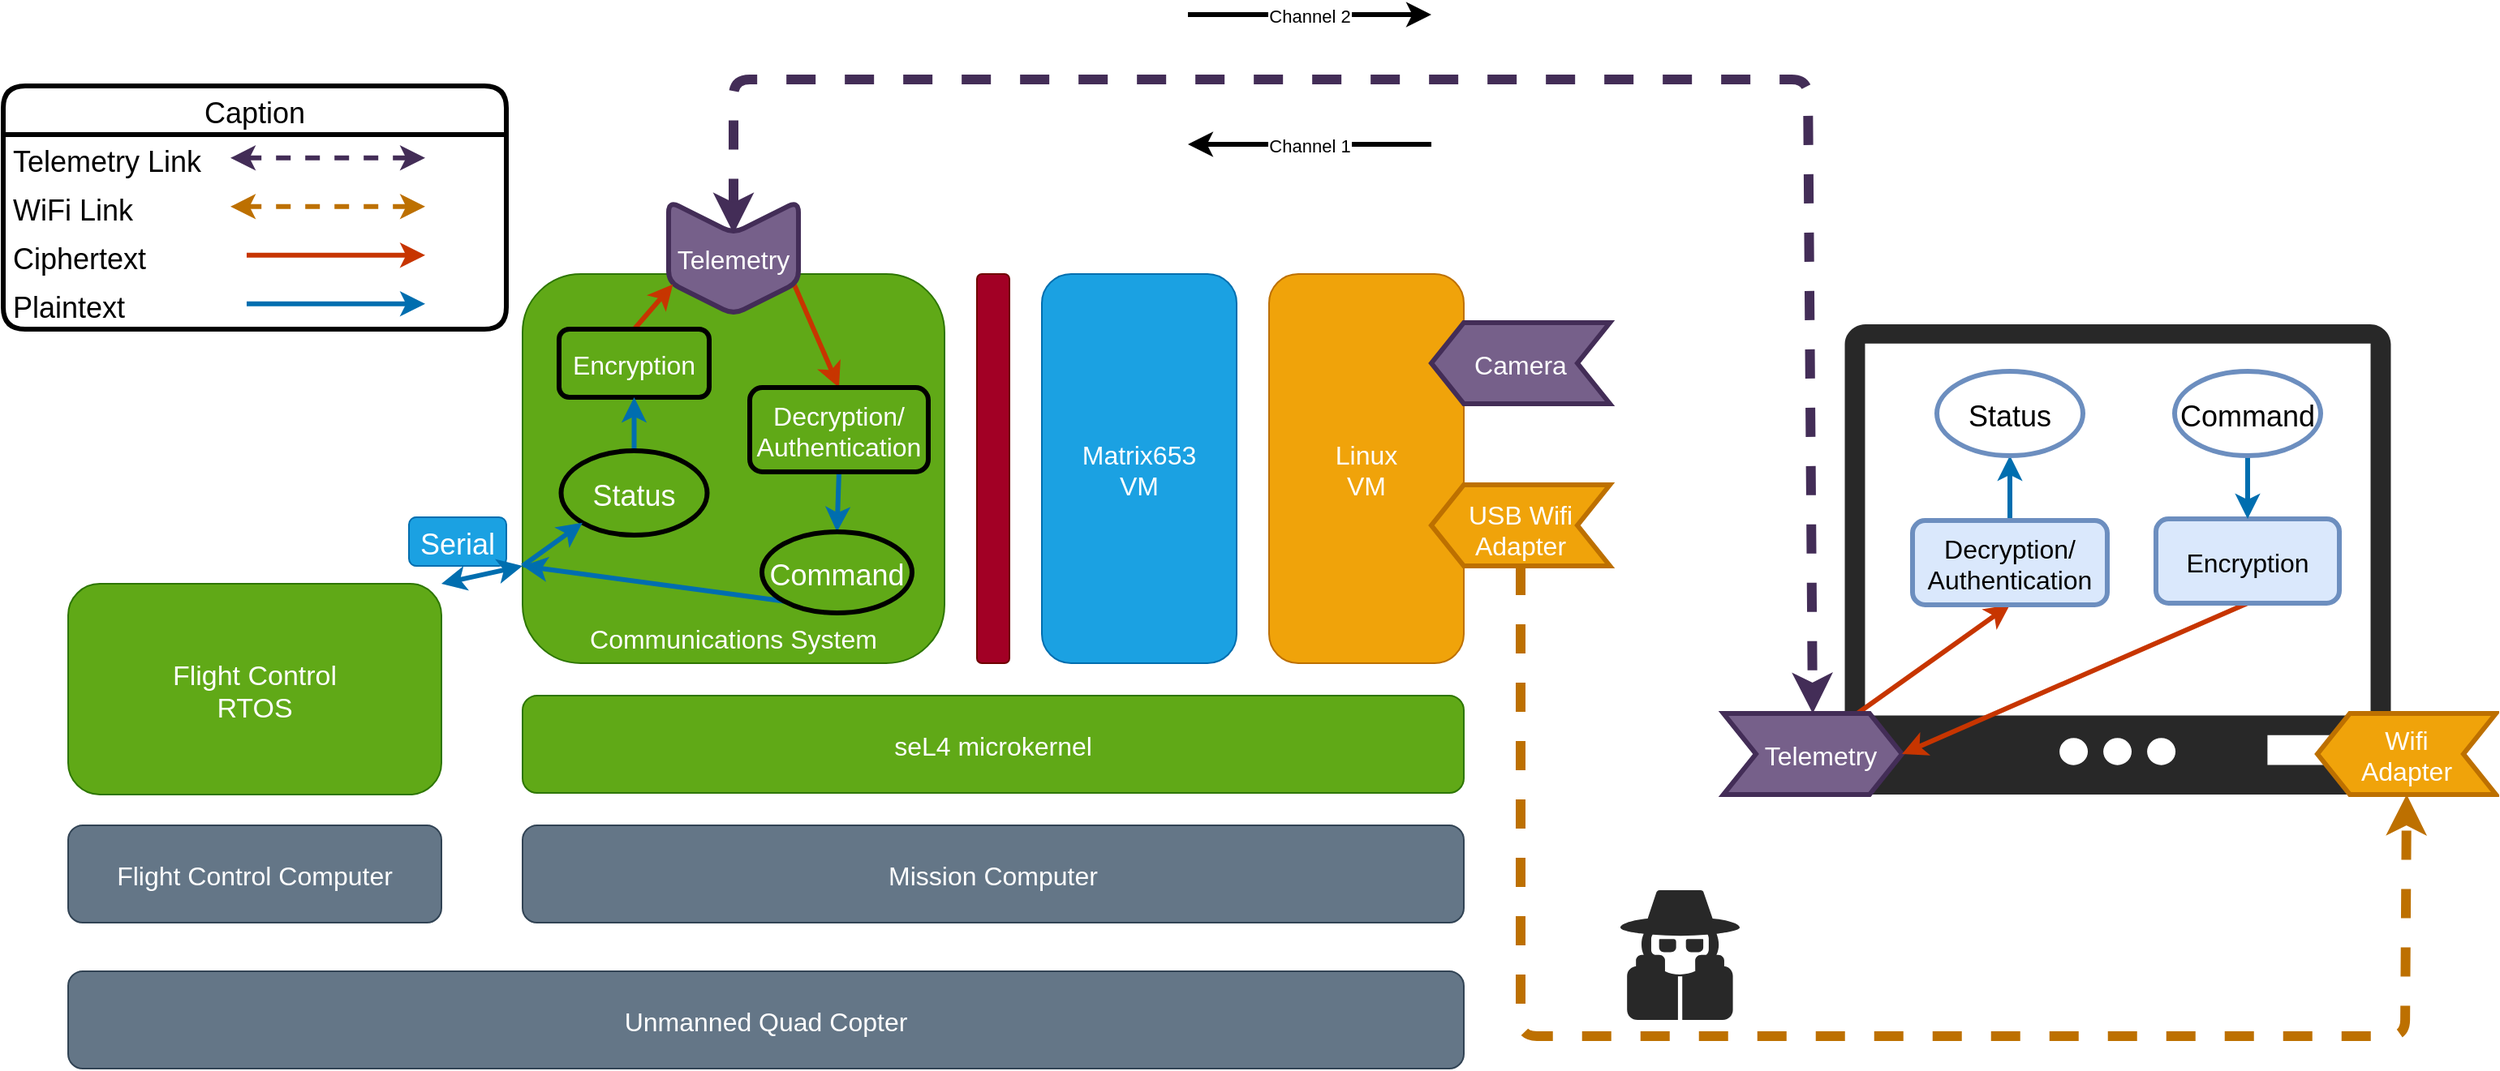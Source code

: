 <mxfile>
    <diagram id="E4ksEo9JBggvoTbmlbK2" name="Page-1">
        <mxGraphModel dx="1276" dy="851" grid="1" gridSize="10" guides="1" tooltips="1" connect="1" arrows="1" fold="1" page="1" pageScale="1" pageWidth="1600" pageHeight="900" math="0" shadow="0">
            <root>
                <mxCell id="0"/>
                <mxCell id="1" parent="0"/>
                <mxCell id="193" value="" style="verticalLabelPosition=bottom;sketch=0;html=1;fillColor=#282828;strokeColor=none;verticalAlign=top;pointerEvents=1;align=center;shape=mxgraph.cisco_safe.iot_things_icons.icon28;" parent="1" vertex="1">
                    <mxGeometry x="1137" y="231" width="413" height="290" as="geometry"/>
                </mxCell>
                <mxCell id="143" value="Serial" style="text;strokeColor=#006EAF;fillColor=#1ba1e2;align=center;verticalAlign=middle;rounded=1;fontSize=18;fontColor=#ffffff;glass=0;" parent="1" vertex="1">
                    <mxGeometry x="290" y="350" width="60" height="30" as="geometry"/>
                </mxCell>
                <mxCell id="2" value="Flight Control Computer" style="rounded=1;fillColor=#647687;fontColor=#ffffff;strokeColor=#314354;fontSize=16;" parent="1" vertex="1">
                    <mxGeometry x="80" y="540" width="230" height="60" as="geometry"/>
                </mxCell>
                <mxCell id="3" value="Mission Computer" style="rounded=1;fillColor=#647687;fontColor=#ffffff;strokeColor=#314354;fontSize=16;" parent="1" vertex="1">
                    <mxGeometry x="360" y="540" width="580" height="60" as="geometry"/>
                </mxCell>
                <mxCell id="5" value="seL4 microkernel" style="rounded=1;fillColor=#60a917;fontColor=#ffffff;strokeColor=#2D7600;fontSize=16;" parent="1" vertex="1">
                    <mxGeometry x="360" y="460" width="580" height="60" as="geometry"/>
                </mxCell>
                <mxCell id="6" value="Flight Control&#10;RTOS" style="rounded=1;fillColor=#60a917;fontColor=#ffffff;strokeColor=#2D7600;fontSize=17;" parent="1" vertex="1">
                    <mxGeometry x="80" y="391" width="230" height="130" as="geometry"/>
                </mxCell>
                <mxCell id="7" value="" style="rounded=1;fillColor=#60a917;fontColor=#ffffff;strokeColor=#2D7600;" parent="1" vertex="1">
                    <mxGeometry x="360" y="200" width="260" height="240" as="geometry"/>
                </mxCell>
                <mxCell id="10" value="" style="rounded=1;fontSize=16;fillColor=#a20025;fontColor=#ffffff;strokeColor=#6F0000;" parent="1" vertex="1">
                    <mxGeometry x="640" y="200" width="20" height="240" as="geometry"/>
                </mxCell>
                <mxCell id="11" value="Linux&#10;VM" style="rounded=1;fillColor=#f0a30a;fontColor=#FFFFFF;strokeColor=#BD7000;fontSize=16;" parent="1" vertex="1">
                    <mxGeometry x="820" y="200" width="120" height="240" as="geometry"/>
                </mxCell>
                <mxCell id="93" value="Matrix653&#10;VM" style="rounded=1;fillColor=#1ba1e2;fontColor=#ffffff;strokeColor=#006EAF;fontSize=16;" parent="1" vertex="1">
                    <mxGeometry x="680" y="200" width="120" height="240" as="geometry"/>
                </mxCell>
                <mxCell id="158" value="" style="edgeStyle=none;exitX=0.75;exitY=0;exitDx=0;exitDy=0;entryX=0.5;entryY=0;entryDx=0;entryDy=0;strokeWidth=3;fontSize=18;fontColor=#FFFFFF;fillColor=#fa6800;strokeColor=#C73500;" parent="1" source="100" target="141" edge="1">
                    <mxGeometry relative="1" as="geometry"/>
                </mxCell>
                <mxCell id="100" value="" style="shape=step;perimeter=stepPerimeter;fixedSize=1;rounded=1;strokeColor=#432D57;strokeWidth=3;fontSize=16;fontColor=#ffffff;rotation=90;fillColor=#76608a;arcSize=14;" parent="1" vertex="1">
                    <mxGeometry x="455" y="150" width="70" height="80" as="geometry"/>
                </mxCell>
                <mxCell id="102" value="Telemetry" style="text;strokeColor=none;fillColor=none;align=center;verticalAlign=middle;rounded=0;strokeWidth=3;fontSize=16;fontColor=#FFFFFF;" parent="1" vertex="1">
                    <mxGeometry x="460" y="175" width="60" height="30" as="geometry"/>
                </mxCell>
                <mxCell id="172" value="" style="edgeStyle=none;exitX=0.75;exitY=0;exitDx=0;exitDy=0;entryX=0.5;entryY=1;entryDx=0;entryDy=0;strokeWidth=3;fontSize=18;fontColor=#000000;fillColor=#fa6800;strokeColor=#C73500;" parent="1" source="107" target="171" edge="1">
                    <mxGeometry relative="1" as="geometry"/>
                </mxCell>
                <mxCell id="107" value="" style="shape=step;perimeter=stepPerimeter;fixedSize=1;rounded=0;strokeColor=#432D57;strokeWidth=3;fontSize=16;fontColor=#ffffff;fillColor=#76608a;" parent="1" vertex="1">
                    <mxGeometry x="1100" y="471" width="110" height="50" as="geometry"/>
                </mxCell>
                <mxCell id="110" value="Telemetry" style="text;strokeColor=none;fillColor=none;align=center;verticalAlign=middle;rounded=0;strokeWidth=3;fontSize=16;fontColor=#FFFFFF;" parent="1" vertex="1">
                    <mxGeometry x="1130" y="481" width="60" height="30" as="geometry"/>
                </mxCell>
                <mxCell id="173" value="" style="edgeStyle=none;exitX=0.5;exitY=1;exitDx=0;exitDy=0;entryX=1;entryY=0.5;entryDx=0;entryDy=0;strokeWidth=3;fontSize=18;fontColor=#000000;fillColor=#fa6800;strokeColor=#C73500;" parent="1" source="119" target="107" edge="1">
                    <mxGeometry relative="1" as="geometry"/>
                </mxCell>
                <mxCell id="119" value="Encryption" style="rounded=1;strokeColor=#6c8ebf;strokeWidth=3;fontSize=16;fillColor=#dae8fc;fontColor=#000000;" parent="1" vertex="1">
                    <mxGeometry x="1366.5" y="351" width="113" height="52" as="geometry"/>
                </mxCell>
                <mxCell id="125" value="" style="shape=step;perimeter=stepPerimeter;fixedSize=1;rounded=0;strokeColor=#432D57;strokeWidth=3;fontSize=16;fontColor=#ffffff;rotation=-180;fillColor=#76608a;" parent="1" vertex="1">
                    <mxGeometry x="920" y="230" width="110" height="50" as="geometry"/>
                </mxCell>
                <mxCell id="126" value="Camera" style="text;strokeColor=none;fillColor=none;align=center;verticalAlign=middle;rounded=0;strokeWidth=3;fontSize=16;fontColor=#FFFFFF;" parent="1" vertex="1">
                    <mxGeometry x="945" y="240" width="60" height="30" as="geometry"/>
                </mxCell>
                <mxCell id="131" value="" style="edgeStyle=none;exitX=0.5;exitY=0;exitDx=0;exitDy=0;entryX=0.5;entryY=0;entryDx=0;entryDy=0;strokeWidth=6;fontSize=16;fontColor=#FFFFFF;dashed=1;fillColor=#f0a30a;strokeColor=#BD7000;" parent="1" source="127" target="129" edge="1">
                    <mxGeometry relative="1" as="geometry">
                        <Array as="points">
                            <mxPoint x="975" y="670"/>
                            <mxPoint x="1520" y="670"/>
                        </Array>
                    </mxGeometry>
                </mxCell>
                <mxCell id="127" value="" style="shape=step;perimeter=stepPerimeter;fixedSize=1;rounded=0;strokeColor=#BD7000;strokeWidth=3;fontSize=16;fontColor=#000000;rotation=-180;fillColor=#f0a30a;" parent="1" vertex="1">
                    <mxGeometry x="920" y="330" width="110" height="50" as="geometry"/>
                </mxCell>
                <mxCell id="128" value="USB Wifi&#10;Adapter" style="text;strokeColor=none;fillColor=none;align=center;verticalAlign=middle;rounded=0;strokeWidth=3;fontSize=16;fontColor=#FFFFFF;" parent="1" vertex="1">
                    <mxGeometry x="937.5" y="342" width="75" height="30" as="geometry"/>
                </mxCell>
                <mxCell id="129" value="" style="shape=step;perimeter=stepPerimeter;fixedSize=1;rounded=0;strokeColor=#BD7000;strokeWidth=3;fontSize=16;fontColor=#000000;rotation=-180;fillColor=#f0a30a;" parent="1" vertex="1">
                    <mxGeometry x="1466" y="471" width="110" height="50" as="geometry"/>
                </mxCell>
                <mxCell id="130" value="Wifi&#10;Adapter" style="text;strokeColor=none;fillColor=none;align=center;verticalAlign=middle;rounded=0;strokeWidth=3;fontSize=16;fontColor=#FFFFFF;" parent="1" vertex="1">
                    <mxGeometry x="1491" y="481" width="60" height="30" as="geometry"/>
                </mxCell>
                <mxCell id="134" value="Unmanned Quad Copter" style="rounded=1;fillColor=#647687;fontColor=#ffffff;strokeColor=#314354;fontSize=16;" parent="1" vertex="1">
                    <mxGeometry x="80" y="630" width="860" height="60" as="geometry"/>
                </mxCell>
                <mxCell id="138" value="Communications System" style="text;strokeColor=none;fillColor=none;align=center;verticalAlign=middle;rounded=0;labelBackgroundColor=none;strokeWidth=3;fontSize=16;fontColor=#FFFFFF;" parent="1" vertex="1">
                    <mxGeometry x="380" y="409" width="220" height="30" as="geometry"/>
                </mxCell>
                <mxCell id="139" value="" style="endArrow=classic;startArrow=classic;fontColor=#FFFFFF;strokeWidth=6;dashed=1;exitX=0.5;exitY=0;exitDx=0;exitDy=0;entryX=0.5;entryY=0;entryDx=0;entryDy=0;fillColor=#76608a;strokeColor=#432D57;" parent="1" source="102" target="107" edge="1">
                    <mxGeometry width="50" height="50" relative="1" as="geometry">
                        <mxPoint x="800" y="120" as="sourcePoint"/>
                        <mxPoint x="850" y="70" as="targetPoint"/>
                        <Array as="points">
                            <mxPoint x="490" y="80"/>
                            <mxPoint x="1152" y="80"/>
                        </Array>
                    </mxGeometry>
                </mxCell>
                <mxCell id="157" value="" style="edgeStyle=none;exitX=0.5;exitY=0;exitDx=0;exitDy=0;entryX=0.75;entryY=1;entryDx=0;entryDy=0;strokeWidth=3;fontSize=18;fontColor=#FFFFFF;fillColor=#fa6800;strokeColor=#C73500;" parent="1" source="140" target="100" edge="1">
                    <mxGeometry relative="1" as="geometry"/>
                </mxCell>
                <mxCell id="140" value="Encryption" style="rounded=1;fontSize=16;fillColor=#60a917;fontColor=#ffffff;strokeColor=#000000;strokeWidth=3;" parent="1" vertex="1">
                    <mxGeometry x="382.5" y="234" width="92.5" height="42" as="geometry"/>
                </mxCell>
                <mxCell id="159" value="" style="edgeStyle=none;exitX=0.5;exitY=1;exitDx=0;exitDy=0;entryX=0.5;entryY=0;entryDx=0;entryDy=0;strokeWidth=3;fontSize=18;fontColor=#FFFFFF;fillColor=#1ba1e2;strokeColor=#006EAF;" parent="1" source="141" target="146" edge="1">
                    <mxGeometry relative="1" as="geometry"/>
                </mxCell>
                <mxCell id="141" value="Decryption/&#10;Authentication" style="rounded=1;fontSize=16;fillColor=#60a917;fontColor=#ffffff;strokeColor=#000000;strokeWidth=3;" parent="1" vertex="1">
                    <mxGeometry x="500" y="270" width="110" height="52" as="geometry"/>
                </mxCell>
                <mxCell id="142" value="" style="endArrow=classic;startArrow=classic;strokeWidth=3;fontSize=18;fontColor=#FFFFFF;exitX=1;exitY=0;exitDx=0;exitDy=0;fillColor=#1ba1e2;strokeColor=#006EAF;" parent="1" source="6" edge="1">
                    <mxGeometry width="50" height="50" relative="1" as="geometry">
                        <mxPoint x="320" y="422" as="sourcePoint"/>
                        <mxPoint x="360" y="380" as="targetPoint"/>
                    </mxGeometry>
                </mxCell>
                <mxCell id="152" value="" style="edgeStyle=none;exitX=0;exitY=1;exitDx=0;exitDy=0;entryX=0;entryY=0.75;entryDx=0;entryDy=0;strokeWidth=3;fontSize=18;fontColor=#FFFFFF;fillColor=#1ba1e2;strokeColor=#006EAF;" parent="1" source="146" target="7" edge="1">
                    <mxGeometry relative="1" as="geometry"/>
                </mxCell>
                <mxCell id="146" value="Command" style="ellipse;rounded=1;glass=0;fontSize=18;fontColor=#FFFFFF;fillColor=none;strokeWidth=3;strokeColor=#000000;" parent="1" vertex="1">
                    <mxGeometry x="507.5" y="359" width="92.5" height="50" as="geometry"/>
                </mxCell>
                <mxCell id="156" value="" style="edgeStyle=none;exitX=0.5;exitY=0;exitDx=0;exitDy=0;entryX=0.5;entryY=1;entryDx=0;entryDy=0;strokeWidth=3;fontSize=18;fontColor=#FFFFFF;fillColor=#1ba1e2;strokeColor=#006EAF;" parent="1" source="147" target="140" edge="1">
                    <mxGeometry relative="1" as="geometry"/>
                </mxCell>
                <mxCell id="147" value="Status" style="ellipse;rounded=1;glass=0;fontSize=18;fontColor=#FFFFFF;fillColor=none;strokeWidth=3;strokeColor=#000000;" parent="1" vertex="1">
                    <mxGeometry x="383.75" y="309" width="90" height="52" as="geometry"/>
                </mxCell>
                <mxCell id="151" value="" style="edgeStyle=none;exitX=0;exitY=0.75;exitDx=0;exitDy=0;entryX=0;entryY=1;entryDx=0;entryDy=0;strokeWidth=3;fontSize=18;fontColor=#FFFFFF;fillColor=#1ba1e2;strokeColor=#006EAF;" parent="1" source="7" target="147" edge="1">
                    <mxGeometry relative="1" as="geometry"/>
                </mxCell>
                <mxCell id="160" value="Caption" style="swimlane;fontStyle=0;childLayout=stackLayout;horizontal=1;startSize=30;horizontalStack=0;resizeParent=1;resizeParentMax=0;resizeLast=0;collapsible=1;marginBottom=0;rounded=1;glass=0;strokeColor=#000000;strokeWidth=3;fontSize=18;fontColor=#000000;fillColor=none;" parent="1" vertex="1">
                    <mxGeometry x="40" y="84" width="310" height="150" as="geometry"/>
                </mxCell>
                <mxCell id="161" value="Telemetry Link" style="text;strokeColor=none;fillColor=none;align=left;verticalAlign=middle;spacingLeft=4;spacingRight=4;overflow=hidden;points=[[0,0.5],[1,0.5]];portConstraint=eastwest;rotatable=0;rounded=1;glass=0;strokeWidth=3;fontSize=18;fontColor=#000000;" parent="160" vertex="1">
                    <mxGeometry y="30" width="310" height="30" as="geometry"/>
                </mxCell>
                <mxCell id="164" value="" style="endArrow=classic;startArrow=classic;strokeWidth=3;fontSize=18;fontColor=#FFFFFF;dashed=1;fillColor=#76608a;strokeColor=#432D57;" parent="160" edge="1">
                    <mxGeometry width="50" height="50" relative="1" as="geometry">
                        <mxPoint x="140" y="44.41" as="sourcePoint"/>
                        <mxPoint x="260" y="44.41" as="targetPoint"/>
                    </mxGeometry>
                </mxCell>
                <mxCell id="162" value="WiFi Link" style="text;strokeColor=none;fillColor=none;align=left;verticalAlign=middle;spacingLeft=4;spacingRight=4;overflow=hidden;points=[[0,0.5],[1,0.5]];portConstraint=eastwest;rotatable=0;rounded=1;glass=0;strokeWidth=3;fontSize=18;fontColor=#000000;" parent="160" vertex="1">
                    <mxGeometry y="60" width="310" height="30" as="geometry"/>
                </mxCell>
                <mxCell id="170" value="" style="endArrow=classic;startArrow=classic;strokeWidth=3;fontSize=18;fontColor=#FFFFFF;dashed=1;fillColor=#f0a30a;strokeColor=#BD7000;" parent="160" edge="1">
                    <mxGeometry width="50" height="50" relative="1" as="geometry">
                        <mxPoint x="140" y="74.41" as="sourcePoint"/>
                        <mxPoint x="260" y="74.41" as="targetPoint"/>
                    </mxGeometry>
                </mxCell>
                <mxCell id="163" value="Ciphertext" style="text;strokeColor=none;fillColor=none;align=left;verticalAlign=middle;spacingLeft=4;spacingRight=4;overflow=hidden;points=[[0,0.5],[1,0.5]];portConstraint=eastwest;rotatable=0;rounded=1;glass=0;strokeWidth=3;fontSize=18;fontColor=#000000;" parent="160" vertex="1">
                    <mxGeometry y="90" width="310" height="30" as="geometry"/>
                </mxCell>
                <mxCell id="179" value="Plaintext" style="text;strokeColor=none;fillColor=none;align=left;verticalAlign=middle;spacingLeft=4;spacingRight=4;overflow=hidden;points=[[0,0.5],[1,0.5]];portConstraint=eastwest;rotatable=0;rounded=1;glass=0;strokeWidth=3;fontSize=18;fontColor=#000000;" parent="160" vertex="1">
                    <mxGeometry y="120" width="310" height="30" as="geometry"/>
                </mxCell>
                <mxCell id="169" value="" style="endArrow=classic;strokeWidth=3;fontSize=18;fontColor=#FFFFFF;fillColor=#fa6800;strokeColor=#C73500;" parent="160" edge="1">
                    <mxGeometry width="50" height="50" relative="1" as="geometry">
                        <mxPoint x="150" y="104.41" as="sourcePoint"/>
                        <mxPoint x="260" y="104.41" as="targetPoint"/>
                    </mxGeometry>
                </mxCell>
                <mxCell id="168" value="" style="endArrow=classic;strokeWidth=3;fontSize=18;fontColor=#FFFFFF;fillColor=#1ba1e2;strokeColor=#006EAF;" parent="160" edge="1">
                    <mxGeometry width="50" height="50" relative="1" as="geometry">
                        <mxPoint x="150" y="134.41" as="sourcePoint"/>
                        <mxPoint x="260" y="134.41" as="targetPoint"/>
                    </mxGeometry>
                </mxCell>
                <mxCell id="176" value="" style="edgeStyle=none;exitX=0.5;exitY=0;exitDx=0;exitDy=0;entryX=0.5;entryY=1;entryDx=0;entryDy=0;strokeWidth=3;fontSize=18;fontColor=#000000;fillColor=#1ba1e2;strokeColor=#006EAF;" parent="1" source="171" target="174" edge="1">
                    <mxGeometry relative="1" as="geometry"/>
                </mxCell>
                <mxCell id="171" value="Decryption/&#10;Authentication" style="rounded=1;strokeColor=#6c8ebf;strokeWidth=3;fontSize=16;fillColor=#dae8fc;fontColor=#000000;" parent="1" vertex="1">
                    <mxGeometry x="1216.5" y="352" width="120" height="52" as="geometry"/>
                </mxCell>
                <mxCell id="174" value="Status" style="ellipse;rounded=1;glass=0;fontSize=18;fontColor=#000000;fillColor=none;strokeWidth=3;strokeColor=#6C8EBF;" parent="1" vertex="1">
                    <mxGeometry x="1231.5" y="260" width="90" height="52" as="geometry"/>
                </mxCell>
                <mxCell id="177" value="" style="edgeStyle=none;exitX=0.5;exitY=1;exitDx=0;exitDy=0;entryX=0.5;entryY=0;entryDx=0;entryDy=0;strokeWidth=3;fontSize=18;fontColor=#000000;fillColor=#1ba1e2;strokeColor=#006EAF;" parent="1" source="175" target="119" edge="1">
                    <mxGeometry relative="1" as="geometry"/>
                </mxCell>
                <mxCell id="175" value="Command" style="ellipse;rounded=1;glass=0;fontSize=18;fontColor=#000000;fillColor=none;strokeWidth=3;strokeColor=#6C8EBF;" parent="1" vertex="1">
                    <mxGeometry x="1378" y="260" width="90" height="52" as="geometry"/>
                </mxCell>
                <mxCell id="188" value="" style="endArrow=classic;strokeWidth=3;" parent="1" edge="1">
                    <mxGeometry relative="1" as="geometry">
                        <mxPoint x="770" y="40" as="sourcePoint"/>
                        <mxPoint x="920" y="40" as="targetPoint"/>
                    </mxGeometry>
                </mxCell>
                <mxCell id="189" value="Channel 2" style="edgeLabel;resizable=0;align=center;verticalAlign=middle;" parent="188" connectable="0" vertex="1">
                    <mxGeometry relative="1" as="geometry"/>
                </mxCell>
                <mxCell id="190" value="" style="endArrow=classic;strokeWidth=3;" parent="1" edge="1">
                    <mxGeometry relative="1" as="geometry">
                        <mxPoint x="920" y="120" as="sourcePoint"/>
                        <mxPoint x="770" y="120" as="targetPoint"/>
                    </mxGeometry>
                </mxCell>
                <mxCell id="191" value="Channel 1" style="edgeLabel;resizable=0;align=center;verticalAlign=middle;" parent="190" connectable="0" vertex="1">
                    <mxGeometry relative="1" as="geometry"/>
                </mxCell>
                <mxCell id="192" value="" style="verticalLabelPosition=bottom;sketch=0;html=1;fillColor=#282828;strokeColor=none;verticalAlign=top;pointerEvents=1;align=center;shape=mxgraph.cisco_safe.security_icons.icon22;" parent="1" vertex="1">
                    <mxGeometry x="1036.5" y="580" width="73.5" height="80" as="geometry"/>
                </mxCell>
            </root>
        </mxGraphModel>
    </diagram>
</mxfile>
